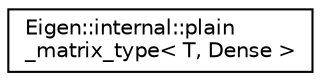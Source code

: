 digraph "Graphical Class Hierarchy"
{
  edge [fontname="Helvetica",fontsize="10",labelfontname="Helvetica",labelfontsize="10"];
  node [fontname="Helvetica",fontsize="10",shape=record];
  rankdir="LR";
  Node1 [label="Eigen::internal::plain\l_matrix_type\< T, Dense \>",height=0.2,width=0.4,color="black", fillcolor="white", style="filled",URL="$struct_eigen_1_1internal_1_1plain__matrix__type_3_01_t_00_01_dense_01_4.html"];
}
